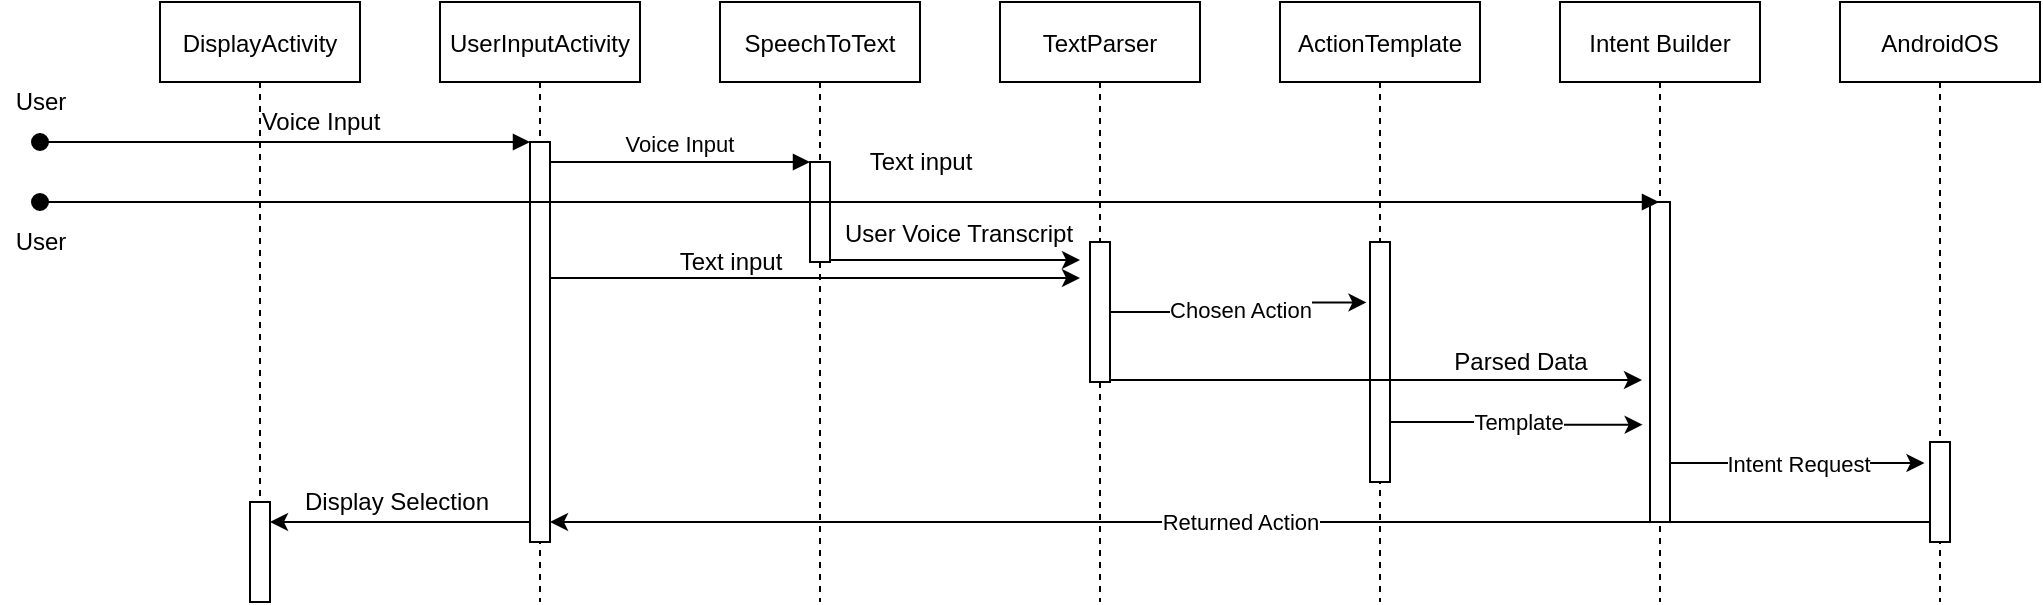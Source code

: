<mxfile version="15.8.4" type="google"><diagram id="kgpKYQtTHZ0yAKxKKP6v" name="Page-1"><mxGraphModel dx="1856" dy="756" grid="1" gridSize="10" guides="1" tooltips="1" connect="1" arrows="1" fold="1" page="1" pageScale="1" pageWidth="850" pageHeight="1100" math="0" shadow="0"><root><mxCell id="0"/><mxCell id="1" parent="0"/><mxCell id="3nuBFxr9cyL0pnOWT2aG-1" value="UserInputActivity" style="shape=umlLifeline;perimeter=lifelinePerimeter;container=1;collapsible=0;recursiveResize=0;rounded=0;shadow=0;strokeWidth=1;" parent="1" vertex="1"><mxGeometry x="120" y="80" width="100" height="300" as="geometry"/></mxCell><mxCell id="3nuBFxr9cyL0pnOWT2aG-2" value="" style="points=[];perimeter=orthogonalPerimeter;rounded=0;shadow=0;strokeWidth=1;" parent="3nuBFxr9cyL0pnOWT2aG-1" vertex="1"><mxGeometry x="45" y="70" width="10" height="200" as="geometry"/></mxCell><mxCell id="3nuBFxr9cyL0pnOWT2aG-3" value="" style="verticalAlign=bottom;startArrow=oval;endArrow=block;startSize=8;shadow=0;strokeWidth=1;" parent="3nuBFxr9cyL0pnOWT2aG-1" target="3nuBFxr9cyL0pnOWT2aG-2" edge="1"><mxGeometry relative="1" as="geometry"><mxPoint x="-200" y="70" as="sourcePoint"/></mxGeometry></mxCell><mxCell id="3nuBFxr9cyL0pnOWT2aG-5" value="SpeechToText" style="shape=umlLifeline;perimeter=lifelinePerimeter;container=1;collapsible=0;recursiveResize=0;rounded=0;shadow=0;strokeWidth=1;" parent="1" vertex="1"><mxGeometry x="260" y="80" width="100" height="300" as="geometry"/></mxCell><mxCell id="3nuBFxr9cyL0pnOWT2aG-6" value="" style="points=[];perimeter=orthogonalPerimeter;rounded=0;shadow=0;strokeWidth=1;" parent="3nuBFxr9cyL0pnOWT2aG-5" vertex="1"><mxGeometry x="45" y="80" width="10" height="50" as="geometry"/></mxCell><mxCell id="3nuBFxr9cyL0pnOWT2aG-8" value="Voice Input" style="verticalAlign=bottom;endArrow=block;entryX=0;entryY=0;shadow=0;strokeWidth=1;" parent="1" source="3nuBFxr9cyL0pnOWT2aG-2" target="3nuBFxr9cyL0pnOWT2aG-6" edge="1"><mxGeometry relative="1" as="geometry"><mxPoint x="275" y="160" as="sourcePoint"/></mxGeometry></mxCell><mxCell id="J0ENffY0e9YURyIMUPvu-1" value="TextParser" style="shape=umlLifeline;perimeter=lifelinePerimeter;container=1;collapsible=0;recursiveResize=0;rounded=0;shadow=0;strokeWidth=1;" parent="1" vertex="1"><mxGeometry x="400" y="80" width="100" height="300" as="geometry"/></mxCell><mxCell id="J0ENffY0e9YURyIMUPvu-2" value="" style="points=[];perimeter=orthogonalPerimeter;rounded=0;shadow=0;strokeWidth=1;" parent="J0ENffY0e9YURyIMUPvu-1" vertex="1"><mxGeometry x="45" y="120" width="10" height="70" as="geometry"/></mxCell><mxCell id="J0ENffY0e9YURyIMUPvu-4" style="edgeStyle=orthogonalEdgeStyle;rounded=0;orthogonalLoop=1;jettySize=auto;html=1;" parent="1" source="3nuBFxr9cyL0pnOWT2aG-6" edge="1"><mxGeometry relative="1" as="geometry"><mxPoint x="440" y="209" as="targetPoint"/><Array as="points"><mxPoint x="420" y="209"/><mxPoint x="420" y="209"/></Array></mxGeometry></mxCell><mxCell id="J0ENffY0e9YURyIMUPvu-5" value="User" style="text;html=1;align=center;verticalAlign=middle;resizable=0;points=[];autosize=1;strokeColor=none;fillColor=none;" parent="1" vertex="1"><mxGeometry x="-100" y="120" width="40" height="20" as="geometry"/></mxCell><mxCell id="J0ENffY0e9YURyIMUPvu-6" style="edgeStyle=orthogonalEdgeStyle;rounded=0;orthogonalLoop=1;jettySize=auto;html=1;" parent="1" source="3nuBFxr9cyL0pnOWT2aG-2" edge="1"><mxGeometry relative="1" as="geometry"><mxPoint x="440" y="218" as="targetPoint"/><Array as="points"><mxPoint x="300" y="218"/><mxPoint x="300" y="218"/></Array></mxGeometry></mxCell><mxCell id="J0ENffY0e9YURyIMUPvu-7" value="Text input" style="text;html=1;align=center;verticalAlign=middle;resizable=0;points=[];autosize=1;strokeColor=none;fillColor=none;" parent="1" vertex="1"><mxGeometry x="230" y="200" width="70" height="20" as="geometry"/></mxCell><mxCell id="J0ENffY0e9YURyIMUPvu-8" value="User Voice Transcript" style="text;html=1;align=center;verticalAlign=middle;resizable=0;points=[];autosize=1;strokeColor=none;fillColor=none;" parent="1" vertex="1"><mxGeometry x="314" y="186" width="130" height="20" as="geometry"/></mxCell><mxCell id="J0ENffY0e9YURyIMUPvu-9" value="ActionTemplate" style="shape=umlLifeline;perimeter=lifelinePerimeter;container=1;collapsible=0;recursiveResize=0;rounded=0;shadow=0;strokeWidth=1;" parent="1" vertex="1"><mxGeometry x="540" y="80" width="100" height="300" as="geometry"/></mxCell><mxCell id="J0ENffY0e9YURyIMUPvu-10" value="" style="points=[];perimeter=orthogonalPerimeter;rounded=0;shadow=0;strokeWidth=1;" parent="J0ENffY0e9YURyIMUPvu-9" vertex="1"><mxGeometry x="45" y="120" width="10" height="120" as="geometry"/></mxCell><mxCell id="J0ENffY0e9YURyIMUPvu-17" value="Intent Builder" style="shape=umlLifeline;perimeter=lifelinePerimeter;container=1;collapsible=0;recursiveResize=0;rounded=0;shadow=0;strokeWidth=1;" parent="1" vertex="1"><mxGeometry x="680" y="80" width="100" height="300" as="geometry"/></mxCell><mxCell id="J0ENffY0e9YURyIMUPvu-19" value="" style="points=[];perimeter=orthogonalPerimeter;rounded=0;shadow=0;strokeWidth=1;" parent="J0ENffY0e9YURyIMUPvu-17" vertex="1"><mxGeometry x="45" y="100" width="10" height="160" as="geometry"/></mxCell><mxCell id="J0ENffY0e9YURyIMUPvu-20" value="Chosen Action" style="edgeStyle=orthogonalEdgeStyle;rounded=0;orthogonalLoop=1;jettySize=auto;html=1;entryX=-0.176;entryY=0.252;entryDx=0;entryDy=0;entryPerimeter=0;" parent="1" source="J0ENffY0e9YURyIMUPvu-2" target="J0ENffY0e9YURyIMUPvu-10" edge="1"><mxGeometry relative="1" as="geometry"/></mxCell><mxCell id="J0ENffY0e9YURyIMUPvu-23" style="edgeStyle=orthogonalEdgeStyle;rounded=0;orthogonalLoop=1;jettySize=auto;html=1;" parent="1" source="J0ENffY0e9YURyIMUPvu-2" edge="1"><mxGeometry relative="1" as="geometry"><Array as="points"><mxPoint x="660" y="269"/><mxPoint x="660" y="269"/></Array><mxPoint x="721" y="269" as="targetPoint"/></mxGeometry></mxCell><mxCell id="J0ENffY0e9YURyIMUPvu-25" value="Parsed Data" style="text;html=1;align=center;verticalAlign=middle;resizable=0;points=[];autosize=1;strokeColor=none;fillColor=none;" parent="1" vertex="1"><mxGeometry x="620" y="250" width="80" height="20" as="geometry"/></mxCell><mxCell id="J0ENffY0e9YURyIMUPvu-26" value="AndroidOS" style="shape=umlLifeline;perimeter=lifelinePerimeter;container=1;collapsible=0;recursiveResize=0;rounded=0;shadow=0;strokeWidth=1;" parent="1" vertex="1"><mxGeometry x="820" y="80" width="100" height="300" as="geometry"/></mxCell><mxCell id="J0ENffY0e9YURyIMUPvu-27" value="" style="points=[];perimeter=orthogonalPerimeter;rounded=0;shadow=0;strokeWidth=1;" parent="J0ENffY0e9YURyIMUPvu-26" vertex="1"><mxGeometry x="45" y="220" width="10" height="50" as="geometry"/></mxCell><mxCell id="J0ENffY0e9YURyIMUPvu-30" value="Returned Action" style="edgeStyle=orthogonalEdgeStyle;rounded=0;orthogonalLoop=1;jettySize=auto;html=1;" parent="1" source="J0ENffY0e9YURyIMUPvu-27" edge="1"><mxGeometry relative="1" as="geometry"><mxPoint x="175" y="340" as="targetPoint"/><Array as="points"><mxPoint x="175" y="340"/></Array></mxGeometry></mxCell><mxCell id="J0ENffY0e9YURyIMUPvu-34" value="DisplayActivity" style="shape=umlLifeline;perimeter=lifelinePerimeter;container=1;collapsible=0;recursiveResize=0;rounded=0;shadow=0;strokeWidth=1;" parent="1" vertex="1"><mxGeometry x="-20" y="80" width="100" height="300" as="geometry"/></mxCell><mxCell id="J0ENffY0e9YURyIMUPvu-35" value="" style="points=[];perimeter=orthogonalPerimeter;rounded=0;shadow=0;strokeWidth=1;" parent="J0ENffY0e9YURyIMUPvu-34" vertex="1"><mxGeometry x="45" y="250" width="10" height="50" as="geometry"/></mxCell><mxCell id="J0ENffY0e9YURyIMUPvu-36" value="Voice Input" style="text;html=1;align=center;verticalAlign=middle;resizable=0;points=[];autosize=1;strokeColor=none;fillColor=none;" parent="1" vertex="1"><mxGeometry x="25" y="130" width="70" height="20" as="geometry"/></mxCell><mxCell id="J0ENffY0e9YURyIMUPvu-37" style="edgeStyle=orthogonalEdgeStyle;rounded=0;orthogonalLoop=1;jettySize=auto;html=1;" parent="1" source="3nuBFxr9cyL0pnOWT2aG-2" target="J0ENffY0e9YURyIMUPvu-35" edge="1"><mxGeometry relative="1" as="geometry"><Array as="points"><mxPoint x="100" y="340"/><mxPoint x="100" y="340"/></Array></mxGeometry></mxCell><mxCell id="J0ENffY0e9YURyIMUPvu-38" value="Display Selection" style="text;html=1;align=center;verticalAlign=middle;resizable=0;points=[];autosize=1;strokeColor=none;fillColor=none;" parent="1" vertex="1"><mxGeometry x="43" y="320" width="110" height="20" as="geometry"/></mxCell><mxCell id="J0ENffY0e9YURyIMUPvu-39" value="Template" style="edgeStyle=orthogonalEdgeStyle;rounded=0;orthogonalLoop=1;jettySize=auto;html=1;entryX=-0.367;entryY=0.696;entryDx=0;entryDy=0;entryPerimeter=0;" parent="1" source="J0ENffY0e9YURyIMUPvu-10" target="J0ENffY0e9YURyIMUPvu-19" edge="1"><mxGeometry relative="1" as="geometry"><Array as="points"><mxPoint x="660" y="290"/><mxPoint x="660" y="291"/></Array></mxGeometry></mxCell><mxCell id="J0ENffY0e9YURyIMUPvu-40" value="Intent Request" style="edgeStyle=orthogonalEdgeStyle;rounded=0;orthogonalLoop=1;jettySize=auto;html=1;entryX=-0.276;entryY=0.21;entryDx=0;entryDy=0;entryPerimeter=0;" parent="1" source="J0ENffY0e9YURyIMUPvu-19" target="J0ENffY0e9YURyIMUPvu-27" edge="1"><mxGeometry relative="1" as="geometry"><Array as="points"><mxPoint x="800" y="311"/></Array></mxGeometry></mxCell><mxCell id="qdT3mzP__jzR1oIVCyHy-1" value="" style="verticalAlign=bottom;startArrow=oval;endArrow=block;startSize=8;shadow=0;strokeWidth=1;" edge="1" parent="1" target="J0ENffY0e9YURyIMUPvu-17"><mxGeometry relative="1" as="geometry"><mxPoint x="-80" y="180" as="sourcePoint"/><mxPoint x="165" y="180" as="targetPoint"/></mxGeometry></mxCell><mxCell id="qdT3mzP__jzR1oIVCyHy-2" value="Text input" style="text;html=1;align=center;verticalAlign=middle;resizable=0;points=[];autosize=1;strokeColor=none;fillColor=none;" vertex="1" parent="1"><mxGeometry x="325" y="150" width="70" height="20" as="geometry"/></mxCell><mxCell id="qdT3mzP__jzR1oIVCyHy-3" value="User" style="text;html=1;align=center;verticalAlign=middle;resizable=0;points=[];autosize=1;strokeColor=none;fillColor=none;" vertex="1" parent="1"><mxGeometry x="-100" y="190" width="40" height="20" as="geometry"/></mxCell></root></mxGraphModel></diagram></mxfile>